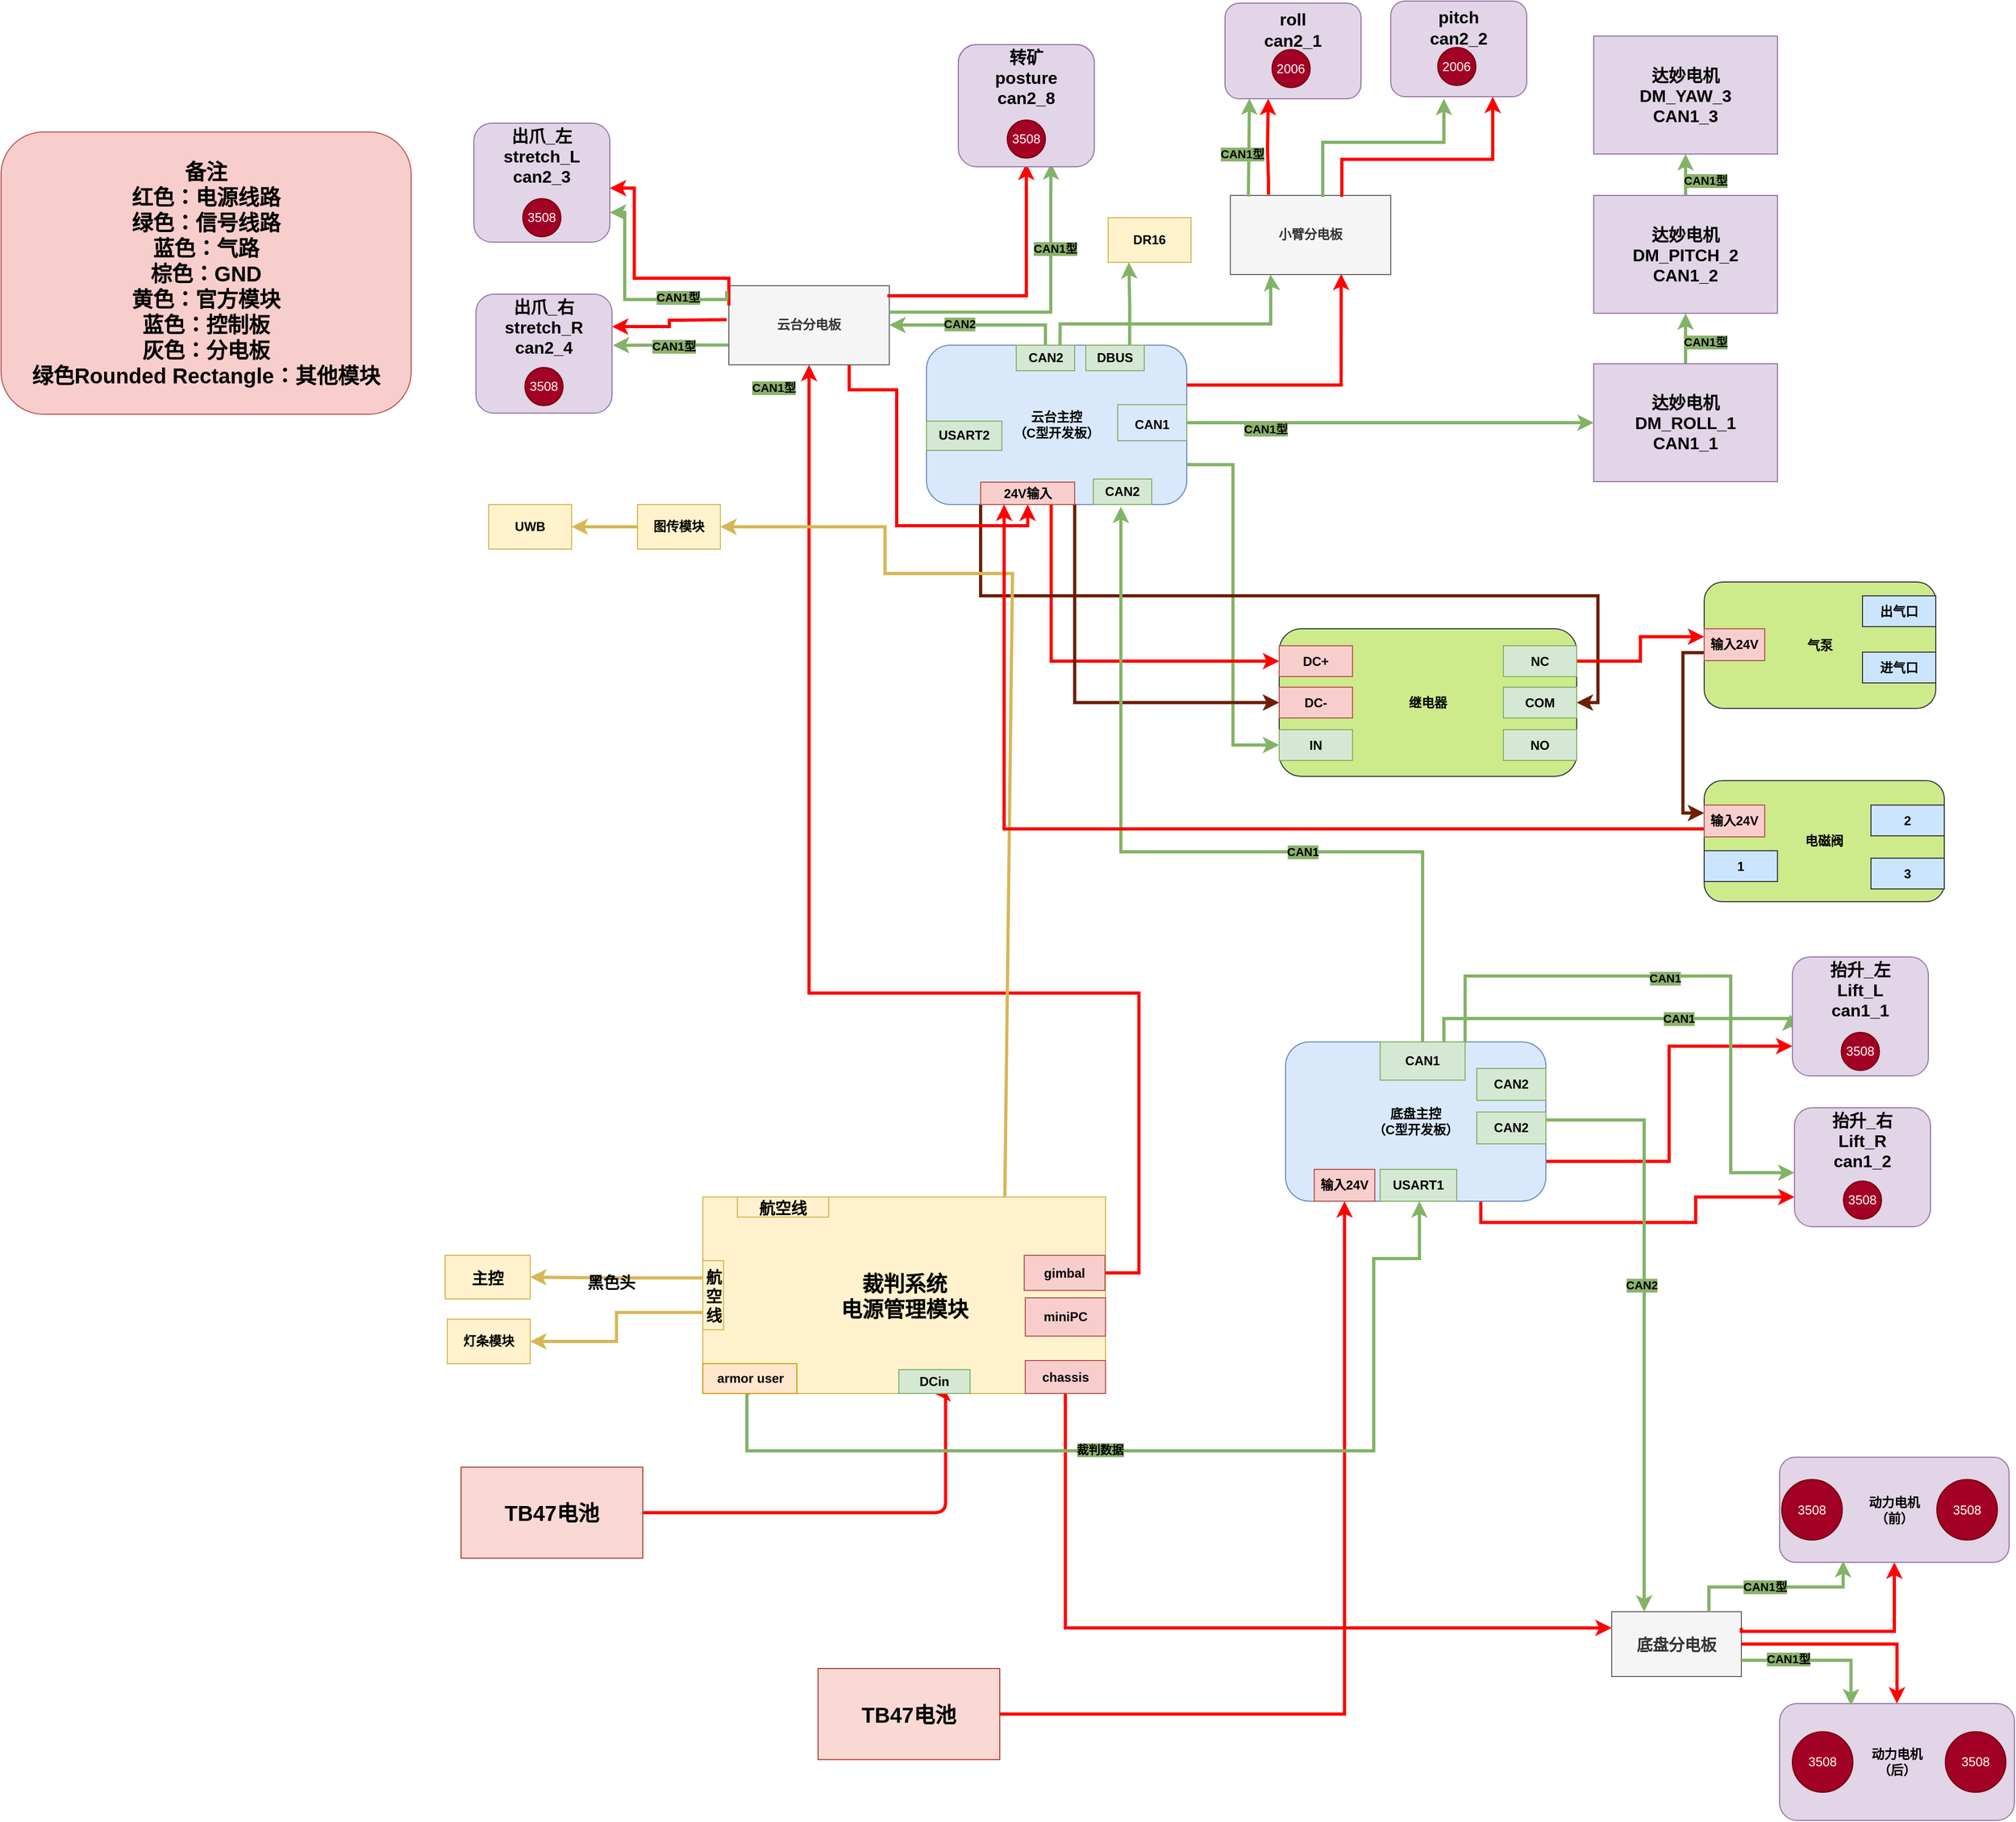 <mxfile version="24.1.0" type="device">
  <diagram name="第 1 页" id="cPcXn1P4E-gt9MB7zvX0">
    <mxGraphModel dx="3249" dy="1594" grid="0" gridSize="10" guides="1" tooltips="1" connect="1" arrows="1" fold="1" page="0" pageScale="1" pageWidth="827" pageHeight="1169" background="#ffffff" math="0" shadow="0">
      <root>
        <mxCell id="0" />
        <mxCell id="1" parent="0" />
        <mxCell id="6Bj8zs1HEs_ET-vlcoAS-14" value="" style="edgeStyle=orthogonalEdgeStyle;rounded=1;orthogonalLoop=1;jettySize=auto;html=1;curved=0;strokeColor=#ff0000;strokeWidth=3;entryX=0.5;entryY=1;entryDx=0;entryDy=0;" parent="1" source="6Bj8zs1HEs_ET-vlcoAS-1" target="6Bj8zs1HEs_ET-vlcoAS-61" edge="1">
          <mxGeometry relative="1" as="geometry">
            <mxPoint x="-335" y="1154.263" as="targetPoint" />
            <Array as="points">
              <mxPoint x="-213" y="1154" />
              <mxPoint x="-213" y="1042" />
            </Array>
          </mxGeometry>
        </mxCell>
        <mxCell id="6Bj8zs1HEs_ET-vlcoAS-1" value="&lt;b&gt;&lt;font style=&quot;font-size: 20px;&quot;&gt;TB47电池&lt;/font&gt;&lt;/b&gt;" style="rounded=0;whiteSpace=wrap;html=1;fillColor=#fad9d5;strokeColor=#ae4132;fontColor=#000000;" parent="1" vertex="1">
          <mxGeometry x="-669" y="1111.42" width="171" height="85.72" as="geometry" />
        </mxCell>
        <mxCell id="6Bj8zs1HEs_ET-vlcoAS-18" value="&lt;font style=&quot;font-size: 20px;&quot;&gt;裁判系统&lt;br&gt;电源管理模块&lt;/font&gt;" style="rounded=0;whiteSpace=wrap;html=1;fillColor=#fff2cc;strokeColor=#d6b656;fontStyle=1;fontColor=#000000;" parent="1" vertex="1">
          <mxGeometry x="-441.5" y="857" width="379" height="185" as="geometry" />
        </mxCell>
        <mxCell id="6Bj8zs1HEs_ET-vlcoAS-27" value="" style="edgeStyle=orthogonalEdgeStyle;rounded=0;orthogonalLoop=1;jettySize=auto;html=1;strokeColor=#FF0000;strokeWidth=3;entryX=0;entryY=0.25;entryDx=0;entryDy=0;" parent="1" source="6Bj8zs1HEs_ET-vlcoAS-22" target="6Bj8zs1HEs_ET-vlcoAS-51" edge="1">
          <mxGeometry relative="1" as="geometry">
            <mxPoint x="266" y="1268" as="targetPoint" />
            <Array as="points">
              <mxPoint x="-100" y="1263" />
            </Array>
          </mxGeometry>
        </mxCell>
        <mxCell id="6Bj8zs1HEs_ET-vlcoAS-22" value="chassis" style="rounded=0;whiteSpace=wrap;html=1;fillColor=#f8cecc;strokeColor=#b85450;fontStyle=1;fontColor=#000000;" parent="1" vertex="1">
          <mxGeometry x="-138" y="1011" width="75.5" height="31" as="geometry" />
        </mxCell>
        <mxCell id="F59ENXRU9j3HVnAmqlBh-34" style="edgeStyle=orthogonalEdgeStyle;rounded=0;orthogonalLoop=1;jettySize=auto;html=1;entryX=0.5;entryY=1;entryDx=0;entryDy=0;strokeColor=#ff0000;strokeWidth=3;" parent="1" source="wC5CCa15-ppEt-7aFTEf-21" target="6Bj8zs1HEs_ET-vlcoAS-123" edge="1">
          <mxGeometry relative="1" as="geometry">
            <mxPoint x="100.25" y="1006.5" as="sourcePoint" />
          </mxGeometry>
        </mxCell>
        <mxCell id="6Bj8zs1HEs_ET-vlcoAS-61" value="&lt;b&gt;DCin&lt;/b&gt;" style="rounded=0;whiteSpace=wrap;html=1;fillColor=#d5e8d4;strokeColor=#82b366;fontColor=#000000;" parent="1" vertex="1">
          <mxGeometry x="-257" y="1019.5" width="67" height="22.5" as="geometry" />
        </mxCell>
        <mxCell id="6Bj8zs1HEs_ET-vlcoAS-72" value="miniPC" style="rounded=0;whiteSpace=wrap;html=1;fillColor=#f8cecc;strokeColor=#b85450;fontStyle=1;fontColor=#000000;" parent="1" vertex="1">
          <mxGeometry x="-138" y="952" width="75.5" height="36" as="geometry" />
        </mxCell>
        <mxCell id="LmV34JKPc-UGMRPMsdxU-76" style="edgeStyle=orthogonalEdgeStyle;rounded=0;orthogonalLoop=1;jettySize=auto;html=1;exitX=0.75;exitY=1;exitDx=0;exitDy=0;entryX=0;entryY=0.75;entryDx=0;entryDy=0;strokeColor=#ff0000;strokeWidth=3;align=center;verticalAlign=middle;fontFamily=Helvetica;fontSize=11;fontColor=default;labelBackgroundColor=default;endArrow=classic;" parent="1" source="6Bj8zs1HEs_ET-vlcoAS-73" target="LmV34JKPc-UGMRPMsdxU-70" edge="1">
          <mxGeometry relative="1" as="geometry">
            <Array as="points">
              <mxPoint x="291" y="881" />
              <mxPoint x="493" y="881" />
              <mxPoint x="493" y="857" />
            </Array>
          </mxGeometry>
        </mxCell>
        <mxCell id="LmV34JKPc-UGMRPMsdxU-77" style="edgeStyle=orthogonalEdgeStyle;rounded=0;orthogonalLoop=1;jettySize=auto;html=1;exitX=1;exitY=0.75;exitDx=0;exitDy=0;entryX=0;entryY=0.75;entryDx=0;entryDy=0;strokeColor=#ff0000;strokeWidth=3;align=center;verticalAlign=middle;fontFamily=Helvetica;fontSize=11;fontColor=default;labelBackgroundColor=default;endArrow=classic;" parent="1" source="6Bj8zs1HEs_ET-vlcoAS-73" target="LmV34JKPc-UGMRPMsdxU-65" edge="1">
          <mxGeometry relative="1" as="geometry" />
        </mxCell>
        <mxCell id="6Bj8zs1HEs_ET-vlcoAS-73" value="底盘主控&lt;br&gt;（C型开发板）" style="rounded=1;whiteSpace=wrap;html=1;fillColor=#dae8fc;strokeColor=#6c8ebf;fontStyle=1;fontColor=#000000;" parent="1" vertex="1">
          <mxGeometry x="107" y="711" width="245" height="150" as="geometry" />
        </mxCell>
        <mxCell id="F59ENXRU9j3HVnAmqlBh-24" style="edgeStyle=orthogonalEdgeStyle;rounded=0;orthogonalLoop=1;jettySize=auto;html=1;exitX=1;exitY=0.5;exitDx=0;exitDy=0;strokeColor=#ff0000;strokeWidth=3;entryX=0.5;entryY=1;entryDx=0;entryDy=0;" parent="1" source="6Bj8zs1HEs_ET-vlcoAS-92" target="6Bj8zs1HEs_ET-vlcoAS-126" edge="1">
          <mxGeometry relative="1" as="geometry">
            <Array as="points">
              <mxPoint x="-31" y="929" />
              <mxPoint x="-31" y="665" />
              <mxPoint x="-341" y="665" />
            </Array>
            <mxPoint x="-403" y="410" as="targetPoint" />
          </mxGeometry>
        </mxCell>
        <mxCell id="6Bj8zs1HEs_ET-vlcoAS-92" value="gimbal" style="rounded=0;whiteSpace=wrap;html=1;fillColor=#f8cecc;strokeColor=#b85450;fontStyle=1;fontColor=#000000;" parent="1" vertex="1">
          <mxGeometry x="-139" y="912" width="76" height="33" as="geometry" />
        </mxCell>
        <mxCell id="6Bj8zs1HEs_ET-vlcoAS-105" style="edgeStyle=orthogonalEdgeStyle;rounded=0;orthogonalLoop=1;jettySize=auto;html=1;exitX=0;exitY=0.25;exitDx=0;exitDy=0;entryX=1;entryY=0.5;entryDx=0;entryDy=0;fillColor=#fff2cc;strokeColor=#d6b656;strokeWidth=3;" parent="1" source="6Bj8zs1HEs_ET-vlcoAS-103" target="6Bj8zs1HEs_ET-vlcoAS-104" edge="1">
          <mxGeometry relative="1" as="geometry" />
        </mxCell>
        <mxCell id="6Bj8zs1HEs_ET-vlcoAS-106" value="&lt;font style=&quot;font-size: 15px;&quot;&gt;黑色头&lt;/font&gt;" style="edgeLabel;html=1;align=center;verticalAlign=middle;resizable=0;points=[];fontStyle=1;labelBackgroundColor=none;fontColor=#000000;" parent="6Bj8zs1HEs_ET-vlcoAS-105" vertex="1" connectable="0">
          <mxGeometry x="0.073" y="4" relative="1" as="geometry">
            <mxPoint as="offset" />
          </mxGeometry>
        </mxCell>
        <mxCell id="6Bj8zs1HEs_ET-vlcoAS-108" style="edgeStyle=orthogonalEdgeStyle;rounded=0;orthogonalLoop=1;jettySize=auto;html=1;exitX=0;exitY=0.75;exitDx=0;exitDy=0;entryX=1;entryY=0.5;entryDx=0;entryDy=0;fillColor=#fff2cc;strokeColor=#d6b656;strokeWidth=3;" parent="1" source="6Bj8zs1HEs_ET-vlcoAS-103" target="6Bj8zs1HEs_ET-vlcoAS-107" edge="1">
          <mxGeometry relative="1" as="geometry" />
        </mxCell>
        <mxCell id="6Bj8zs1HEs_ET-vlcoAS-103" value="&lt;font size=&quot;1&quot; color=&quot;#000000&quot;&gt;&lt;b style=&quot;font-size: 15px;&quot;&gt;航空线&lt;/b&gt;&lt;/font&gt;" style="rounded=0;whiteSpace=wrap;html=1;fillColor=#fff2cc;strokeColor=#d6b656;" parent="1" vertex="1">
          <mxGeometry x="-441.5" y="917" width="19.5" height="65" as="geometry" />
        </mxCell>
        <mxCell id="6Bj8zs1HEs_ET-vlcoAS-104" value="&lt;font size=&quot;1&quot; color=&quot;#000000&quot;&gt;&lt;b style=&quot;font-size: 15px;&quot;&gt;主控&lt;/b&gt;&lt;/font&gt;" style="rounded=0;whiteSpace=wrap;html=1;fillColor=#fff2cc;strokeColor=#d6b656;" parent="1" vertex="1">
          <mxGeometry x="-684" y="912" width="80" height="41" as="geometry" />
        </mxCell>
        <mxCell id="6Bj8zs1HEs_ET-vlcoAS-107" value="灯条模块" style="rounded=0;whiteSpace=wrap;html=1;fillColor=#fff2cc;strokeColor=#d6b656;fontStyle=1;fontColor=#000000;" parent="1" vertex="1">
          <mxGeometry x="-682" y="972" width="78" height="42" as="geometry" />
        </mxCell>
        <mxCell id="6Bj8zs1HEs_ET-vlcoAS-109" value="&lt;font size=&quot;1&quot; color=&quot;#000000&quot;&gt;&lt;b style=&quot;font-size: 15px;&quot;&gt;航空线&lt;/b&gt;&lt;/font&gt;" style="rounded=0;whiteSpace=wrap;html=1;fillColor=#fff2cc;strokeColor=#d6b656;" parent="1" vertex="1">
          <mxGeometry x="-409" y="857" width="86" height="19" as="geometry" />
        </mxCell>
        <mxCell id="OxWV9j-wWs5Rguh1Y1X1-4" style="edgeStyle=orthogonalEdgeStyle;rounded=0;orthogonalLoop=1;jettySize=auto;html=1;exitX=1;exitY=0.75;exitDx=0;exitDy=0;entryX=0;entryY=0.5;entryDx=0;entryDy=0;strokeColor=#82b366;strokeWidth=3;align=center;verticalAlign=middle;fontFamily=Helvetica;fontSize=11;fontColor=default;labelBackgroundColor=default;endArrow=classic;fillColor=#d5e8d4;" edge="1" parent="1" source="6Bj8zs1HEs_ET-vlcoAS-120" target="LmV34JKPc-UGMRPMsdxU-50">
          <mxGeometry relative="1" as="geometry" />
        </mxCell>
        <mxCell id="6Bj8zs1HEs_ET-vlcoAS-120" value="云台主控&lt;br&gt;（C型开发板）" style="rounded=1;whiteSpace=wrap;html=1;fillColor=#dae8fc;strokeColor=#6c8ebf;fontStyle=1;fontColor=#000000;" parent="1" vertex="1">
          <mxGeometry x="-231" y="55" width="245" height="150" as="geometry" />
        </mxCell>
        <mxCell id="6Bj8zs1HEs_ET-vlcoAS-123" value="输入24V" style="rounded=0;whiteSpace=wrap;html=1;fillColor=#f8cecc;strokeColor=#b85450;fontStyle=1;fontColor=#000000;" parent="1" vertex="1">
          <mxGeometry x="134" y="831" width="57" height="30" as="geometry" />
        </mxCell>
        <mxCell id="OxWV9j-wWs5Rguh1Y1X1-2" style="edgeStyle=orthogonalEdgeStyle;rounded=0;orthogonalLoop=1;jettySize=auto;html=1;exitX=0.75;exitY=1;exitDx=0;exitDy=0;entryX=0;entryY=0.5;entryDx=0;entryDy=0;strokeColor=#ff0000;strokeWidth=3;align=center;verticalAlign=middle;fontFamily=Helvetica;fontSize=11;fontColor=default;labelBackgroundColor=default;endArrow=classic;" edge="1" parent="1" source="6Bj8zs1HEs_ET-vlcoAS-124" target="LmV34JKPc-UGMRPMsdxU-48">
          <mxGeometry relative="1" as="geometry" />
        </mxCell>
        <mxCell id="OxWV9j-wWs5Rguh1Y1X1-3" style="edgeStyle=orthogonalEdgeStyle;rounded=0;orthogonalLoop=1;jettySize=auto;html=1;exitX=1;exitY=1;exitDx=0;exitDy=0;entryX=0;entryY=0.5;entryDx=0;entryDy=0;strokeColor=#6D1F00;strokeWidth=3;align=center;verticalAlign=middle;fontFamily=Helvetica;fontSize=11;fontColor=default;labelBackgroundColor=default;endArrow=classic;fillColor=#a0522d;" edge="1" parent="1" source="6Bj8zs1HEs_ET-vlcoAS-124" target="LmV34JKPc-UGMRPMsdxU-49">
          <mxGeometry relative="1" as="geometry" />
        </mxCell>
        <mxCell id="OxWV9j-wWs5Rguh1Y1X1-12" style="edgeStyle=orthogonalEdgeStyle;rounded=0;orthogonalLoop=1;jettySize=auto;html=1;exitX=0;exitY=1;exitDx=0;exitDy=0;entryX=1;entryY=0.5;entryDx=0;entryDy=0;strokeColor=#6D1F00;strokeWidth=3;align=center;verticalAlign=middle;fontFamily=Helvetica;fontSize=11;fontColor=default;labelBackgroundColor=default;endArrow=classic;fillColor=#a0522d;" edge="1" parent="1" source="6Bj8zs1HEs_ET-vlcoAS-124" target="LmV34JKPc-UGMRPMsdxU-52">
          <mxGeometry relative="1" as="geometry" />
        </mxCell>
        <mxCell id="6Bj8zs1HEs_ET-vlcoAS-124" value="24V输入" style="rounded=0;whiteSpace=wrap;html=1;fillColor=#f8cecc;strokeColor=#b85450;fontStyle=1;fontColor=#000000;" parent="1" vertex="1">
          <mxGeometry x="-180" y="184" width="88.5" height="21" as="geometry" />
        </mxCell>
        <mxCell id="F59ENXRU9j3HVnAmqlBh-25" style="edgeStyle=orthogonalEdgeStyle;rounded=0;orthogonalLoop=1;jettySize=auto;html=1;exitX=0.75;exitY=1;exitDx=0;exitDy=0;entryX=0.5;entryY=1;entryDx=0;entryDy=0;strokeColor=#ff0000;strokeWidth=3;" parent="1" source="6Bj8zs1HEs_ET-vlcoAS-126" target="6Bj8zs1HEs_ET-vlcoAS-124" edge="1">
          <mxGeometry relative="1" as="geometry">
            <Array as="points">
              <mxPoint x="-304" y="97" />
              <mxPoint x="-259" y="97" />
              <mxPoint x="-259" y="225" />
              <mxPoint x="-136" y="225" />
            </Array>
          </mxGeometry>
        </mxCell>
        <mxCell id="LmV34JKPc-UGMRPMsdxU-14" style="edgeStyle=orthogonalEdgeStyle;rounded=0;orthogonalLoop=1;jettySize=auto;html=1;exitX=0;exitY=0.75;exitDx=0;exitDy=0;strokeColor=#82b366;strokeWidth=3;align=center;verticalAlign=middle;fontFamily=Helvetica;fontSize=11;fontColor=default;labelBackgroundColor=default;endArrow=classic;fillColor=#d5e8d4;" parent="1" source="6Bj8zs1HEs_ET-vlcoAS-126" edge="1">
          <mxGeometry relative="1" as="geometry">
            <mxPoint x="-526.143" y="55.143" as="targetPoint" />
          </mxGeometry>
        </mxCell>
        <mxCell id="6Bj8zs1HEs_ET-vlcoAS-126" value="云台分电板" style="rounded=0;whiteSpace=wrap;html=1;fillColor=#f5f5f5;fontColor=#333333;strokeColor=#666666;fontStyle=1" parent="1" vertex="1">
          <mxGeometry x="-417" y="-1" width="151" height="74.5" as="geometry" />
        </mxCell>
        <mxCell id="dZzEVuVu9uDNZQV9DTDq-1" style="edgeStyle=orthogonalEdgeStyle;rounded=0;orthogonalLoop=1;jettySize=auto;html=1;exitX=0.5;exitY=1;exitDx=0;exitDy=0;fillColor=#d5e8d4;strokeColor=#82b366;strokeWidth=3;" parent="1" source="wC5CCa15-ppEt-7aFTEf-1" edge="1">
          <mxGeometry relative="1" as="geometry">
            <mxPoint x="233" y="861" as="targetPoint" />
            <mxPoint x="-328" y="1042" as="sourcePoint" />
            <Array as="points">
              <mxPoint x="-400" y="1042" />
              <mxPoint x="-400" y="1096" />
              <mxPoint x="190" y="1096" />
              <mxPoint x="190" y="915" />
              <mxPoint x="233" y="915" />
            </Array>
          </mxGeometry>
        </mxCell>
        <mxCell id="dZzEVuVu9uDNZQV9DTDq-2" value="USART1" style="rounded=0;whiteSpace=wrap;html=1;fillColor=#d5e8d4;strokeColor=#82b366;fontStyle=1;fontColor=#000000;" parent="1" vertex="1">
          <mxGeometry x="196" y="831" width="72" height="30" as="geometry" />
        </mxCell>
        <mxCell id="dZzEVuVu9uDNZQV9DTDq-27" value="UWB" style="rounded=0;whiteSpace=wrap;html=1;fillColor=#fff2cc;strokeColor=#d6b656;fontStyle=1;fontColor=#000000;" parent="1" vertex="1">
          <mxGeometry x="-643" y="205" width="78" height="42" as="geometry" />
        </mxCell>
        <mxCell id="dZzEVuVu9uDNZQV9DTDq-37" style="edgeStyle=none;rounded=0;orthogonalLoop=1;jettySize=auto;html=1;exitX=0;exitY=0.5;exitDx=0;exitDy=0;fillColor=#fff2cc;strokeColor=#d6b656;strokeWidth=3;" parent="1" source="dZzEVuVu9uDNZQV9DTDq-28" target="dZzEVuVu9uDNZQV9DTDq-27" edge="1">
          <mxGeometry relative="1" as="geometry" />
        </mxCell>
        <mxCell id="dZzEVuVu9uDNZQV9DTDq-28" value="图传模块" style="rounded=0;whiteSpace=wrap;html=1;fillColor=#fff2cc;strokeColor=#d6b656;fontStyle=1;fontColor=#000000;" parent="1" vertex="1">
          <mxGeometry x="-503" y="205" width="78" height="42" as="geometry" />
        </mxCell>
        <mxCell id="dZzEVuVu9uDNZQV9DTDq-35" value="" style="endArrow=classic;html=1;rounded=0;entryX=1;entryY=0.5;entryDx=0;entryDy=0;strokeColor=#d6b656;strokeWidth=3;fillColor=#fff2cc;exitX=0.75;exitY=0;exitDx=0;exitDy=0;" parent="1" source="6Bj8zs1HEs_ET-vlcoAS-18" target="dZzEVuVu9uDNZQV9DTDq-28" edge="1">
          <mxGeometry width="50" height="50" relative="1" as="geometry">
            <mxPoint x="-153" y="353" as="sourcePoint" />
            <mxPoint x="-388" y="175" as="targetPoint" />
            <Array as="points">
              <mxPoint x="-150" y="270" />
              <mxPoint x="-270" y="270" />
              <mxPoint x="-270" y="226" />
            </Array>
          </mxGeometry>
        </mxCell>
        <mxCell id="dZzEVuVu9uDNZQV9DTDq-67" style="edgeStyle=orthogonalEdgeStyle;rounded=0;orthogonalLoop=1;jettySize=auto;html=1;exitX=0.75;exitY=0;exitDx=0;exitDy=0;fillColor=#d5e8d4;strokeColor=#82b366;strokeWidth=3;entryX=-0.015;entryY=0.886;entryDx=0;entryDy=0;entryPerimeter=0;" parent="1" source="dZzEVuVu9uDNZQV9DTDq-38" target="LmV34JKPc-UGMRPMsdxU-66" edge="1">
          <mxGeometry relative="1" as="geometry">
            <Array as="points">
              <mxPoint x="256" y="689" />
            </Array>
            <mxPoint x="580" y="689" as="targetPoint" />
          </mxGeometry>
        </mxCell>
        <mxCell id="LmV34JKPc-UGMRPMsdxU-73" style="edgeStyle=orthogonalEdgeStyle;rounded=0;orthogonalLoop=1;jettySize=auto;html=1;exitX=1;exitY=0;exitDx=0;exitDy=0;entryX=0;entryY=1;entryDx=0;entryDy=0;strokeColor=#82b366;strokeWidth=3;align=center;verticalAlign=middle;fontFamily=Helvetica;fontSize=11;fontColor=default;labelBackgroundColor=default;endArrow=classic;fillColor=#d5e8d4;" parent="1" source="dZzEVuVu9uDNZQV9DTDq-38" target="LmV34JKPc-UGMRPMsdxU-71" edge="1">
          <mxGeometry relative="1" as="geometry">
            <Array as="points">
              <mxPoint x="276" y="649" />
              <mxPoint x="526" y="649" />
              <mxPoint x="526" y="834" />
            </Array>
          </mxGeometry>
        </mxCell>
        <mxCell id="LmV34JKPc-UGMRPMsdxU-74" value="CAN1" style="edgeLabel;html=1;align=center;verticalAlign=middle;resizable=0;points=[];fontFamily=Helvetica;fontSize=11;fontColor=default;fontStyle=1;labelBorderColor=none;labelBackgroundColor=#8cb26e;fillColor=none;gradientColor=none;" parent="LmV34JKPc-UGMRPMsdxU-73" vertex="1" connectable="0">
          <mxGeometry x="-0.102" y="-2" relative="1" as="geometry">
            <mxPoint as="offset" />
          </mxGeometry>
        </mxCell>
        <mxCell id="dZzEVuVu9uDNZQV9DTDq-38" value="CAN1" style="rounded=0;whiteSpace=wrap;html=1;fillColor=#d5e8d4;strokeColor=#82b366;fontStyle=1;fontColor=#000000;" parent="1" vertex="1">
          <mxGeometry x="196" y="711" width="80" height="36" as="geometry" />
        </mxCell>
        <mxCell id="F59ENXRU9j3HVnAmqlBh-39" style="edgeStyle=orthogonalEdgeStyle;rounded=0;orthogonalLoop=1;jettySize=auto;html=1;exitX=1;exitY=0.25;exitDx=0;exitDy=0;entryX=0.25;entryY=0;entryDx=0;entryDy=0;fillColor=#d5e8d4;strokeColor=#82b366;strokeWidth=3;" parent="1" source="dZzEVuVu9uDNZQV9DTDq-39" target="6Bj8zs1HEs_ET-vlcoAS-51" edge="1">
          <mxGeometry relative="1" as="geometry" />
        </mxCell>
        <mxCell id="dZzEVuVu9uDNZQV9DTDq-39" value="CAN2" style="rounded=0;whiteSpace=wrap;html=1;fillColor=#d5e8d4;strokeColor=#82b366;fontStyle=1;fontColor=#000000;" parent="1" vertex="1">
          <mxGeometry x="287" y="777" width="65" height="30" as="geometry" />
        </mxCell>
        <mxCell id="dZzEVuVu9uDNZQV9DTDq-42" style="edgeStyle=orthogonalEdgeStyle;rounded=0;orthogonalLoop=1;jettySize=auto;html=1;exitX=0.5;exitY=0;exitDx=0;exitDy=0;fillColor=#d5e8d4;strokeColor=#82b366;strokeWidth=3;" parent="1" source="dZzEVuVu9uDNZQV9DTDq-38" edge="1">
          <mxGeometry relative="1" as="geometry">
            <Array as="points">
              <mxPoint x="236" y="532" />
              <mxPoint x="-48" y="532" />
            </Array>
            <mxPoint x="-48" y="207" as="targetPoint" />
          </mxGeometry>
        </mxCell>
        <mxCell id="dZzEVuVu9uDNZQV9DTDq-43" value="&lt;font color=&quot;#000000&quot;&gt;&lt;b&gt;CAN2&lt;/b&gt;&lt;/font&gt;" style="rounded=0;whiteSpace=wrap;html=1;fillColor=#d5e8d4;strokeColor=#82b366;" parent="1" vertex="1">
          <mxGeometry x="-74" y="181" width="55" height="24" as="geometry" />
        </mxCell>
        <mxCell id="dZzEVuVu9uDNZQV9DTDq-48" style="edgeStyle=orthogonalEdgeStyle;rounded=0;orthogonalLoop=1;jettySize=auto;html=1;exitX=0.5;exitY=0;exitDx=0;exitDy=0;fillColor=#d5e8d4;strokeColor=#82b366;strokeWidth=3;" parent="1" source="dZzEVuVu9uDNZQV9DTDq-47" target="6Bj8zs1HEs_ET-vlcoAS-126" edge="1">
          <mxGeometry relative="1" as="geometry">
            <Array as="points">
              <mxPoint x="-119" y="36" />
            </Array>
          </mxGeometry>
        </mxCell>
        <mxCell id="LmV34JKPc-UGMRPMsdxU-43" style="edgeStyle=orthogonalEdgeStyle;rounded=0;orthogonalLoop=1;jettySize=auto;html=1;exitX=0.75;exitY=0;exitDx=0;exitDy=0;strokeColor=#82b366;strokeWidth=3;align=center;verticalAlign=middle;fontFamily=Helvetica;fontSize=11;fontColor=default;labelBackgroundColor=default;endArrow=classic;fillColor=#d5e8d4;entryX=0.25;entryY=1;entryDx=0;entryDy=0;" parent="1" source="dZzEVuVu9uDNZQV9DTDq-47" target="LmV34JKPc-UGMRPMsdxU-34" edge="1">
          <mxGeometry relative="1" as="geometry">
            <mxPoint x="97" y="12" as="targetPoint" />
            <Array as="points">
              <mxPoint x="-105" y="35" />
              <mxPoint x="93" y="35" />
              <mxPoint x="93" y="-9" />
            </Array>
          </mxGeometry>
        </mxCell>
        <mxCell id="dZzEVuVu9uDNZQV9DTDq-47" value="&lt;font color=&quot;#000000&quot;&gt;&lt;b&gt;CAN2&lt;/b&gt;&lt;/font&gt;" style="rounded=0;whiteSpace=wrap;html=1;fillColor=#d5e8d4;strokeColor=#82b366;" parent="1" vertex="1">
          <mxGeometry x="-146.5" y="55" width="55" height="24" as="geometry" />
        </mxCell>
        <mxCell id="dZzEVuVu9uDNZQV9DTDq-55" value="&lt;b&gt;USART2&lt;/b&gt;" style="rounded=0;whiteSpace=wrap;html=1;fillColor=#d5e8d4;strokeColor=#82b366;" parent="1" vertex="1">
          <mxGeometry x="-231" y="126.5" width="71" height="27.5" as="geometry" />
        </mxCell>
        <mxCell id="LmV34JKPc-UGMRPMsdxU-29" style="edgeStyle=orthogonalEdgeStyle;rounded=0;orthogonalLoop=1;jettySize=auto;html=1;exitX=0.75;exitY=0;exitDx=0;exitDy=0;entryX=0.25;entryY=1;entryDx=0;entryDy=0;strokeColor=#82b366;align=center;verticalAlign=middle;fontFamily=Helvetica;fontSize=11;fontColor=default;labelBackgroundColor=default;endArrow=classic;strokeWidth=3;fillColor=#d5e8d4;" parent="1" source="dZzEVuVu9uDNZQV9DTDq-58" target="dZzEVuVu9uDNZQV9DTDq-59" edge="1">
          <mxGeometry relative="1" as="geometry" />
        </mxCell>
        <mxCell id="dZzEVuVu9uDNZQV9DTDq-58" value="&lt;font color=&quot;#000000&quot;&gt;&lt;b&gt;DBUS&lt;/b&gt;&lt;/font&gt;" style="rounded=0;whiteSpace=wrap;html=1;fillColor=#d5e8d4;strokeColor=#82b366;" parent="1" vertex="1">
          <mxGeometry x="-81" y="55" width="55" height="24" as="geometry" />
        </mxCell>
        <mxCell id="dZzEVuVu9uDNZQV9DTDq-59" value="DR16" style="rounded=0;whiteSpace=wrap;html=1;fillColor=#fff2cc;strokeColor=#d6b656;fontStyle=1;fontColor=#000000;" parent="1" vertex="1">
          <mxGeometry x="-60" y="-65" width="78" height="42" as="geometry" />
        </mxCell>
        <mxCell id="dZzEVuVu9uDNZQV9DTDq-78" value="&lt;b&gt;&lt;font style=&quot;font-size: 20px;&quot; color=&quot;#000000&quot;&gt;备注&lt;br&gt;红色：电源线路&lt;br&gt;绿色：信号线路&lt;/font&gt;&lt;/b&gt;&lt;div&gt;&lt;b&gt;&lt;font style=&quot;font-size: 20px;&quot; color=&quot;#000000&quot;&gt;蓝色：气路&lt;/font&gt;&lt;/b&gt;&lt;/div&gt;&lt;div&gt;&lt;b&gt;&lt;font style=&quot;font-size: 20px;&quot; color=&quot;#000000&quot;&gt;棕色：GND&lt;br&gt;黄色：官方模块&lt;br&gt;蓝色：控制板&lt;br&gt;灰色：分电板&lt;br&gt;&lt;/font&gt;&lt;/b&gt;&lt;div&gt;&lt;b&gt;&lt;font style=&quot;font-size: 20px;&quot; color=&quot;#000000&quot;&gt;绿色Rounded Rectangle&lt;/font&gt;&lt;/b&gt;&lt;b style=&quot;background-color: initial;&quot;&gt;&lt;font style=&quot;font-size: 20px;&quot; color=&quot;#000000&quot;&gt;：其他模块&lt;/font&gt;&lt;/b&gt;&lt;/div&gt;&lt;/div&gt;" style="rounded=1;whiteSpace=wrap;html=1;fillColor=#f8cecc;strokeColor=#b85450;" parent="1" vertex="1">
          <mxGeometry x="-1102" y="-145.75" width="386" height="265.75" as="geometry" />
        </mxCell>
        <mxCell id="dZzEVuVu9uDNZQV9DTDq-79" value="CAN2" style="edgeLabel;align=center;verticalAlign=middle;resizable=0;points=[];fontStyle=1;labelBackgroundColor=#8cb26e;labelBorderColor=none;html=1;" parent="1" vertex="1" connectable="0">
          <mxGeometry x="-296.0" y="144.996" as="geometry">
            <mxPoint x="96" y="-110" as="offset" />
          </mxGeometry>
        </mxCell>
        <mxCell id="dZzEVuVu9uDNZQV9DTDq-84" value="CAN1" style="edgeLabel;align=center;verticalAlign=middle;resizable=0;points=[];fontStyle=1;labelBackgroundColor=#8cb26e;labelBorderColor=none;html=1;" parent="1" vertex="1" connectable="0">
          <mxGeometry x="27.0" y="641.996" as="geometry">
            <mxPoint x="96" y="-110" as="offset" />
          </mxGeometry>
        </mxCell>
        <mxCell id="dZzEVuVu9uDNZQV9DTDq-86" value="CAN1" style="edgeLabel;align=center;verticalAlign=middle;resizable=0;points=[];fontStyle=1;labelBackgroundColor=#8cb26e;labelBorderColor=none;html=1;" parent="1" vertex="1" connectable="0">
          <mxGeometry x="381.0" y="798.996" as="geometry">
            <mxPoint x="96" y="-110" as="offset" />
          </mxGeometry>
        </mxCell>
        <mxCell id="dZzEVuVu9uDNZQV9DTDq-90" value="裁判数据" style="edgeLabel;align=center;verticalAlign=middle;resizable=0;points=[];fontStyle=1;labelBackgroundColor=#8cb26e;labelBorderColor=none;html=1;" parent="1" vertex="1" connectable="0">
          <mxGeometry x="-164.0" y="1204.996" as="geometry">
            <mxPoint x="96" y="-110" as="offset" />
          </mxGeometry>
        </mxCell>
        <mxCell id="F59ENXRU9j3HVnAmqlBh-35" value="CAN2" style="rounded=0;whiteSpace=wrap;html=1;fillColor=#d5e8d4;strokeColor=#82b366;fontStyle=1;fontColor=#000000;" parent="1" vertex="1">
          <mxGeometry x="287" y="736" width="65" height="30" as="geometry" />
        </mxCell>
        <mxCell id="qJ9sYUV4WSUkr4nMlG1z-3" value="" style="group" parent="1" vertex="1" connectable="0">
          <mxGeometry x="414" y="939.416" width="379" height="504.584" as="geometry" />
        </mxCell>
        <mxCell id="6Bj8zs1HEs_ET-vlcoAS-51" value="&lt;font style=&quot;font-size: 15px;&quot;&gt;底盘分电板&lt;/font&gt;" style="rounded=0;whiteSpace=wrap;html=1;fillColor=#f5f5f5;fontColor=#333333;strokeColor=#666666;fontStyle=1" parent="qJ9sYUV4WSUkr4nMlG1z-3" vertex="1">
          <mxGeometry y="308.084" width="122" height="61" as="geometry" />
        </mxCell>
        <mxCell id="6Bj8zs1HEs_ET-vlcoAS-65" value="动力电机&lt;br&gt;（前）" style="rounded=1;whiteSpace=wrap;html=1;fillColor=#e1d5e7;strokeColor=#9673a6;fontColor=#000000;fontStyle=1" parent="qJ9sYUV4WSUkr4nMlG1z-3" vertex="1">
          <mxGeometry x="158" y="162.584" width="216" height="99" as="geometry" />
        </mxCell>
        <mxCell id="6Bj8zs1HEs_ET-vlcoAS-69" style="edgeStyle=orthogonalEdgeStyle;rounded=0;orthogonalLoop=1;jettySize=auto;html=1;exitX=1;exitY=0.25;exitDx=0;exitDy=0;fillColor=#f8cecc;strokeColor=#FF0000;strokeWidth=3;" parent="qJ9sYUV4WSUkr4nMlG1z-3" source="6Bj8zs1HEs_ET-vlcoAS-51" target="6Bj8zs1HEs_ET-vlcoAS-65" edge="1">
          <mxGeometry relative="1" as="geometry">
            <Array as="points">
              <mxPoint x="122" y="326.584" />
              <mxPoint x="266" y="326.584" />
            </Array>
          </mxGeometry>
        </mxCell>
        <mxCell id="6Bj8zs1HEs_ET-vlcoAS-68" value="动力电机&lt;br&gt;（后）" style="rounded=1;whiteSpace=wrap;html=1;fillColor=#e1d5e7;strokeColor=#9673a6;fontStyle=1;fontColor=#000000;" parent="qJ9sYUV4WSUkr4nMlG1z-3" vertex="1">
          <mxGeometry x="158" y="394.584" width="221" height="110" as="geometry" />
        </mxCell>
        <mxCell id="6Bj8zs1HEs_ET-vlcoAS-76" value="3508" style="ellipse;whiteSpace=wrap;html=1;aspect=fixed;fillColor=#a20025;strokeColor=#6F0000;fontColor=#ffffff;" parent="qJ9sYUV4WSUkr4nMlG1z-3" vertex="1">
          <mxGeometry x="160" y="183.584" width="57" height="57" as="geometry" />
        </mxCell>
        <mxCell id="6Bj8zs1HEs_ET-vlcoAS-77" value="3508" style="ellipse;whiteSpace=wrap;html=1;aspect=fixed;fillColor=#a20025;strokeColor=#6F0000;fontColor=#ffffff;" parent="qJ9sYUV4WSUkr4nMlG1z-3" vertex="1">
          <mxGeometry x="306" y="183.584" width="57" height="57" as="geometry" />
        </mxCell>
        <mxCell id="6Bj8zs1HEs_ET-vlcoAS-78" value="3508" style="ellipse;whiteSpace=wrap;html=1;aspect=fixed;fillColor=#a20025;strokeColor=#6F0000;fontColor=#ffffff;" parent="qJ9sYUV4WSUkr4nMlG1z-3" vertex="1">
          <mxGeometry x="170" y="421.084" width="57" height="57" as="geometry" />
        </mxCell>
        <mxCell id="6Bj8zs1HEs_ET-vlcoAS-79" value="3508" style="ellipse;whiteSpace=wrap;html=1;aspect=fixed;fillColor=#a20025;strokeColor=#6F0000;fontColor=#ffffff;" parent="qJ9sYUV4WSUkr4nMlG1z-3" vertex="1">
          <mxGeometry x="314" y="421.084" width="57" height="57" as="geometry" />
        </mxCell>
        <mxCell id="dZzEVuVu9uDNZQV9DTDq-69" style="edgeStyle=orthogonalEdgeStyle;rounded=0;orthogonalLoop=1;jettySize=auto;html=1;exitX=1;exitY=0.75;exitDx=0;exitDy=0;entryX=0.304;entryY=0.015;entryDx=0;entryDy=0;entryPerimeter=0;fillColor=#d5e8d4;strokeColor=#82b366;strokeWidth=3;" parent="qJ9sYUV4WSUkr4nMlG1z-3" source="6Bj8zs1HEs_ET-vlcoAS-51" target="6Bj8zs1HEs_ET-vlcoAS-68" edge="1">
          <mxGeometry relative="1" as="geometry" />
        </mxCell>
        <mxCell id="6Bj8zs1HEs_ET-vlcoAS-70" style="edgeStyle=orthogonalEdgeStyle;rounded=0;orthogonalLoop=1;jettySize=auto;html=1;exitX=1;exitY=0.5;exitDx=0;exitDy=0;entryX=0.5;entryY=0;entryDx=0;entryDy=0;strokeColor=#ff0000;strokeWidth=3;" parent="qJ9sYUV4WSUkr4nMlG1z-3" source="6Bj8zs1HEs_ET-vlcoAS-51" target="6Bj8zs1HEs_ET-vlcoAS-68" edge="1">
          <mxGeometry relative="1" as="geometry" />
        </mxCell>
        <mxCell id="dZzEVuVu9uDNZQV9DTDq-70" style="edgeStyle=orthogonalEdgeStyle;rounded=0;orthogonalLoop=1;jettySize=auto;html=1;exitX=0.75;exitY=0;exitDx=0;exitDy=0;entryX=0.277;entryY=0.987;entryDx=0;entryDy=0;entryPerimeter=0;fillColor=#d5e8d4;strokeColor=#82b366;strokeWidth=3;" parent="qJ9sYUV4WSUkr4nMlG1z-3" source="6Bj8zs1HEs_ET-vlcoAS-51" target="6Bj8zs1HEs_ET-vlcoAS-65" edge="1">
          <mxGeometry relative="1" as="geometry" />
        </mxCell>
        <mxCell id="dZzEVuVu9uDNZQV9DTDq-85" value="CAN2" style="edgeLabel;align=center;verticalAlign=middle;resizable=0;points=[];fontStyle=1;labelBackgroundColor=#8cb26e;labelBorderColor=none;html=1;" parent="qJ9sYUV4WSUkr4nMlG1z-3" vertex="1" connectable="0">
          <mxGeometry x="-68.0" y="110" as="geometry">
            <mxPoint x="96" y="-110" as="offset" />
          </mxGeometry>
        </mxCell>
        <mxCell id="dZzEVuVu9uDNZQV9DTDq-88" value="CAN1型" style="edgeLabel;align=center;verticalAlign=middle;resizable=0;points=[];fontStyle=1;labelBackgroundColor=#8cb26e;labelBorderColor=none;html=1;" parent="qJ9sYUV4WSUkr4nMlG1z-3" vertex="1" connectable="0">
          <mxGeometry x="48.0" y="394.58" as="geometry">
            <mxPoint x="96" y="-110" as="offset" />
          </mxGeometry>
        </mxCell>
        <mxCell id="dZzEVuVu9uDNZQV9DTDq-89" value="CAN1型" style="edgeLabel;align=center;verticalAlign=middle;resizable=0;points=[];fontStyle=1;labelBackgroundColor=#8cb26e;labelBorderColor=none;html=1;" parent="qJ9sYUV4WSUkr4nMlG1z-3" vertex="1" connectable="0">
          <mxGeometry x="70.0" y="462.58" as="geometry">
            <mxPoint x="96" y="-110" as="offset" />
          </mxGeometry>
        </mxCell>
        <mxCell id="wC5CCa15-ppEt-7aFTEf-1" value="&lt;b&gt;armor user&lt;/b&gt;" style="rounded=0;whiteSpace=wrap;html=1;fillColor=#ffe6cc;strokeColor=#d79b00;" parent="1" vertex="1">
          <mxGeometry x="-441.5" y="1014" width="88.5" height="28" as="geometry" />
        </mxCell>
        <mxCell id="wC5CCa15-ppEt-7aFTEf-8" value="" style="rounded=0;whiteSpace=wrap;html=1;rotation=-180;" parent="1" vertex="1">
          <mxGeometry x="-50.5" y="111" width="64.5" height="34" as="geometry" />
        </mxCell>
        <mxCell id="LmV34JKPc-UGMRPMsdxU-9" style="edgeStyle=orthogonalEdgeStyle;rounded=0;orthogonalLoop=1;jettySize=auto;html=1;exitX=1;exitY=0.5;exitDx=0;exitDy=0;entryX=0;entryY=0.5;entryDx=0;entryDy=0;strokeColor=#82b366;strokeWidth=3;align=center;verticalAlign=middle;fontFamily=Helvetica;fontSize=11;fontColor=default;labelBackgroundColor=default;endArrow=classic;fillColor=#d5e8d4;" parent="1" source="wC5CCa15-ppEt-7aFTEf-9" target="wC5CCa15-ppEt-7aFTEf-13" edge="1">
          <mxGeometry relative="1" as="geometry">
            <mxPoint x="148" y="128.0" as="targetPoint" />
          </mxGeometry>
        </mxCell>
        <mxCell id="wC5CCa15-ppEt-7aFTEf-9" value="&lt;b style=&quot;color: rgb(0, 0, 0); font-size: 12px;&quot;&gt;CAN1&lt;/b&gt;" style="text;strokeColor=#82b366;fillColor=#dae8fc;html=1;align=center;verticalAlign=middle;whiteSpace=wrap;rounded=0;fontSize=16;" parent="1" vertex="1">
          <mxGeometry x="-51" y="111" width="65" height="34" as="geometry" />
        </mxCell>
        <mxCell id="LmV34JKPc-UGMRPMsdxU-6" style="edgeStyle=orthogonalEdgeStyle;rounded=0;orthogonalLoop=1;jettySize=auto;html=1;exitX=0.5;exitY=0;exitDx=0;exitDy=0;entryX=0.5;entryY=1;entryDx=0;entryDy=0;strokeColor=#82b366;strokeWidth=3;align=center;verticalAlign=middle;fontFamily=Helvetica;fontSize=11;fontColor=default;labelBackgroundColor=default;endArrow=classic;fillColor=#d5e8d4;" parent="1" source="wC5CCa15-ppEt-7aFTEf-13" target="LmV34JKPc-UGMRPMsdxU-4" edge="1">
          <mxGeometry relative="1" as="geometry" />
        </mxCell>
        <mxCell id="wC5CCa15-ppEt-7aFTEf-13" value="&lt;b&gt;&lt;font color=&quot;#000000&quot;&gt;达妙电机&lt;/font&gt;&lt;/b&gt;&lt;div&gt;&lt;b&gt;&lt;font color=&quot;#000000&quot;&gt;DM_ROLL_1&lt;/font&gt;&lt;/b&gt;&lt;/div&gt;&lt;div&gt;&lt;b&gt;&lt;font color=&quot;#000000&quot;&gt;CAN1_1&lt;/font&gt;&lt;/b&gt;&lt;/div&gt;" style="text;strokeColor=#9673a6;fillColor=#e1d5e7;html=1;align=center;verticalAlign=middle;whiteSpace=wrap;rounded=0;fontSize=16;" parent="1" vertex="1">
          <mxGeometry x="397" y="72.5" width="173" height="111" as="geometry" />
        </mxCell>
        <mxCell id="wC5CCa15-ppEt-7aFTEf-21" value="&lt;b&gt;&lt;font style=&quot;font-size: 20px;&quot;&gt;TB47电池&lt;/font&gt;&lt;/b&gt;" style="rounded=0;whiteSpace=wrap;html=1;fillColor=#fad9d5;strokeColor=#ae4132;fontColor=#000000;" parent="1" vertex="1">
          <mxGeometry x="-333" y="1301" width="171" height="85.72" as="geometry" />
        </mxCell>
        <mxCell id="wC5CCa15-ppEt-7aFTEf-34" value="" style="group" parent="1" vertex="1" connectable="0">
          <mxGeometry x="-657" y="-154" width="128" height="112" as="geometry" />
        </mxCell>
        <mxCell id="wC5CCa15-ppEt-7aFTEf-32" value="" style="rounded=1;whiteSpace=wrap;html=1;fillColor=#e1d5e7;strokeColor=#9673a6;" parent="wC5CCa15-ppEt-7aFTEf-34" vertex="1">
          <mxGeometry width="128" height="112" as="geometry" />
        </mxCell>
        <mxCell id="wC5CCa15-ppEt-7aFTEf-33" value="&lt;b&gt;&lt;font color=&quot;#000000&quot;&gt;出爪_左&lt;/font&gt;&lt;/b&gt;&lt;div&gt;&lt;b&gt;&lt;font color=&quot;#000000&quot;&gt;stretch_L&lt;/font&gt;&lt;/b&gt;&lt;/div&gt;&lt;div&gt;&lt;b&gt;&lt;font color=&quot;#000000&quot;&gt;can2_3&lt;/font&gt;&lt;/b&gt;&lt;/div&gt;" style="text;strokeColor=none;fillColor=none;html=1;align=center;verticalAlign=middle;whiteSpace=wrap;rounded=0;fontSize=16;" parent="wC5CCa15-ppEt-7aFTEf-34" vertex="1">
          <mxGeometry width="128" height="61.091" as="geometry" />
        </mxCell>
        <mxCell id="wC5CCa15-ppEt-7aFTEf-30" value="3508" style="ellipse;whiteSpace=wrap;html=1;aspect=fixed;fillColor=#a20025;strokeColor=#6F0000;fontColor=#ffffff;" parent="wC5CCa15-ppEt-7aFTEf-34" vertex="1">
          <mxGeometry x="46.05" y="71.003" width="35.909" height="35.909" as="geometry" />
        </mxCell>
        <mxCell id="wC5CCa15-ppEt-7aFTEf-35" style="edgeStyle=orthogonalEdgeStyle;rounded=0;orthogonalLoop=1;jettySize=auto;html=1;exitX=0;exitY=0.25;exitDx=0;exitDy=0;strokeColor=#FF0000;strokeWidth=3;entryX=1;entryY=1;entryDx=0;entryDy=0;" parent="1" source="6Bj8zs1HEs_ET-vlcoAS-126" target="wC5CCa15-ppEt-7aFTEf-33" edge="1">
          <mxGeometry relative="1" as="geometry">
            <mxPoint x="-642" y="73" as="sourcePoint" />
            <mxPoint x="-693" y="-4" as="targetPoint" />
            <Array as="points">
              <mxPoint x="-417" y="-8" />
              <mxPoint x="-506" y="-8" />
            </Array>
          </mxGeometry>
        </mxCell>
        <mxCell id="wC5CCa15-ppEt-7aFTEf-36" value="" style="edgeStyle=orthogonalEdgeStyle;rounded=0;orthogonalLoop=1;jettySize=auto;html=1;fillColor=#d5e8d4;strokeColor=#82b366;strokeWidth=3;entryX=1;entryY=0.75;entryDx=0;entryDy=0;" parent="1" target="wC5CCa15-ppEt-7aFTEf-32" edge="1">
          <mxGeometry relative="1" as="geometry">
            <Array as="points">
              <mxPoint x="-419" y="12" />
              <mxPoint x="-515" y="12" />
            </Array>
            <mxPoint x="-419" y="4" as="sourcePoint" />
            <mxPoint x="-564" y="4" as="targetPoint" />
          </mxGeometry>
        </mxCell>
        <mxCell id="wC5CCa15-ppEt-7aFTEf-38" value="CAN1型" style="edgeLabel;align=center;verticalAlign=middle;resizable=0;points=[];fontStyle=1;labelBackgroundColor=#8cb26e;labelBorderColor=none;html=1;" parent="1" vertex="1" connectable="0">
          <mxGeometry x="-561" y="120" as="geometry">
            <mxPoint x="96" y="-110" as="offset" />
          </mxGeometry>
        </mxCell>
        <mxCell id="wC5CCa15-ppEt-7aFTEf-40" value="" style="group" parent="1" vertex="1" connectable="0">
          <mxGeometry x="-655" y="7" width="128" height="112" as="geometry" />
        </mxCell>
        <mxCell id="wC5CCa15-ppEt-7aFTEf-41" value="" style="rounded=1;whiteSpace=wrap;html=1;fillColor=#e1d5e7;strokeColor=#9673a6;" parent="wC5CCa15-ppEt-7aFTEf-40" vertex="1">
          <mxGeometry width="128" height="112" as="geometry" />
        </mxCell>
        <mxCell id="wC5CCa15-ppEt-7aFTEf-42" value="&lt;b&gt;&lt;font color=&quot;#000000&quot;&gt;出爪_右&lt;/font&gt;&lt;/b&gt;&lt;div&gt;&lt;b&gt;&lt;font color=&quot;#000000&quot;&gt;stretch_R&lt;/font&gt;&lt;/b&gt;&lt;/div&gt;&lt;div&gt;&lt;b&gt;&lt;font color=&quot;#000000&quot;&gt;can2_4&lt;/font&gt;&lt;/b&gt;&lt;/div&gt;" style="text;strokeColor=none;fillColor=none;html=1;align=center;verticalAlign=middle;whiteSpace=wrap;rounded=0;fontSize=16;" parent="wC5CCa15-ppEt-7aFTEf-40" vertex="1">
          <mxGeometry width="128" height="61.091" as="geometry" />
        </mxCell>
        <mxCell id="wC5CCa15-ppEt-7aFTEf-43" value="3508" style="ellipse;whiteSpace=wrap;html=1;aspect=fixed;fillColor=#a20025;strokeColor=#6F0000;fontColor=#ffffff;" parent="wC5CCa15-ppEt-7aFTEf-40" vertex="1">
          <mxGeometry x="46.05" y="69.003" width="35.909" height="35.909" as="geometry" />
        </mxCell>
        <mxCell id="wC5CCa15-ppEt-7aFTEf-44" style="edgeStyle=orthogonalEdgeStyle;rounded=0;orthogonalLoop=1;jettySize=auto;html=1;strokeColor=#FF0000;strokeWidth=3;entryX=1;entryY=0.5;entryDx=0;entryDy=0;" parent="1" target="wC5CCa15-ppEt-7aFTEf-42" edge="1">
          <mxGeometry relative="1" as="geometry">
            <mxPoint x="-419" y="31" as="sourcePoint" />
            <mxPoint x="-538" y="-17" as="targetPoint" />
          </mxGeometry>
        </mxCell>
        <mxCell id="wC5CCa15-ppEt-7aFTEf-48" value="CAN1型" style="edgeLabel;align=center;verticalAlign=middle;resizable=0;points=[];fontStyle=1;labelBackgroundColor=#8cb26e;labelBorderColor=none;html=1;" parent="1" vertex="1" connectable="0">
          <mxGeometry x="-471" y="205" as="geometry">
            <mxPoint x="96" y="-110" as="offset" />
          </mxGeometry>
        </mxCell>
        <mxCell id="wC5CCa15-ppEt-7aFTEf-49" value="" style="group" parent="1" vertex="1" connectable="0">
          <mxGeometry x="-201" y="-228" width="128" height="112" as="geometry" />
        </mxCell>
        <mxCell id="wC5CCa15-ppEt-7aFTEf-50" value="" style="rounded=1;whiteSpace=wrap;html=1;fillColor=#e1d5e7;strokeColor=#9673a6;" parent="wC5CCa15-ppEt-7aFTEf-49" vertex="1">
          <mxGeometry width="128" height="112.0" as="geometry" />
        </mxCell>
        <mxCell id="wC5CCa15-ppEt-7aFTEf-51" value="&lt;font color=&quot;#000000&quot;&gt;&lt;b&gt;转矿&lt;/b&gt;&lt;/font&gt;&lt;div&gt;&lt;font color=&quot;#000000&quot;&gt;&lt;b&gt;posture&lt;/b&gt;&lt;/font&gt;&lt;/div&gt;&lt;div&gt;&lt;font color=&quot;#000000&quot;&gt;&lt;b&gt;can2_8&lt;/b&gt;&lt;/font&gt;&lt;/div&gt;" style="text;strokeColor=none;fillColor=none;html=1;align=center;verticalAlign=middle;whiteSpace=wrap;rounded=0;fontSize=16;" parent="wC5CCa15-ppEt-7aFTEf-49" vertex="1">
          <mxGeometry width="128" height="61.091" as="geometry" />
        </mxCell>
        <mxCell id="wC5CCa15-ppEt-7aFTEf-52" value="3508" style="ellipse;whiteSpace=wrap;html=1;aspect=fixed;fillColor=#a20025;strokeColor=#6F0000;fontColor=#ffffff;" parent="wC5CCa15-ppEt-7aFTEf-49" vertex="1">
          <mxGeometry x="46.51" y="71.003" width="34.972" height="34.972" as="geometry" />
        </mxCell>
        <mxCell id="wC5CCa15-ppEt-7aFTEf-53" style="edgeStyle=orthogonalEdgeStyle;rounded=0;orthogonalLoop=1;jettySize=auto;html=1;exitX=0.988;exitY=0.127;exitDx=0;exitDy=0;strokeColor=#FF0000;strokeWidth=3;exitPerimeter=0;entryX=0.5;entryY=1;entryDx=0;entryDy=0;" parent="1" source="6Bj8zs1HEs_ET-vlcoAS-126" target="wC5CCa15-ppEt-7aFTEf-50" edge="1">
          <mxGeometry relative="1" as="geometry">
            <mxPoint x="-167" y="-50" as="sourcePoint" />
            <mxPoint x="-176" y="-111" as="targetPoint" />
          </mxGeometry>
        </mxCell>
        <mxCell id="wC5CCa15-ppEt-7aFTEf-54" value="" style="edgeStyle=orthogonalEdgeStyle;rounded=0;orthogonalLoop=1;jettySize=auto;html=1;fillColor=#d5e8d4;strokeColor=#82b366;strokeWidth=3;exitX=0.996;exitY=0.334;exitDx=0;exitDy=0;exitPerimeter=0;entryX=0.682;entryY=0.998;entryDx=0;entryDy=0;entryPerimeter=0;" parent="1" target="wC5CCa15-ppEt-7aFTEf-50" edge="1">
          <mxGeometry relative="1" as="geometry">
            <Array as="points">
              <mxPoint x="-114" y="24" />
              <mxPoint x="-114" y="-86" />
              <mxPoint x="-114" y="-86" />
            </Array>
            <mxPoint x="-266.004" y="23.883" as="sourcePoint" />
            <mxPoint x="-145.4" y="-86" as="targetPoint" />
          </mxGeometry>
        </mxCell>
        <mxCell id="wC5CCa15-ppEt-7aFTEf-55" value="CAN1型" style="edgeLabel;align=center;verticalAlign=middle;resizable=0;points=[];fontStyle=1;labelBackgroundColor=#8cb26e;labelBorderColor=none;html=1;" parent="1" vertex="1" connectable="0">
          <mxGeometry x="-206" y="73.5" as="geometry">
            <mxPoint x="96" y="-110" as="offset" />
          </mxGeometry>
        </mxCell>
        <mxCell id="wC5CCa15-ppEt-7aFTEf-57" value="CAN1型" style="edgeLabel;align=center;verticalAlign=middle;resizable=0;points=[];fontStyle=1;labelBackgroundColor=#8cb26e;labelBorderColor=none;html=1;" parent="1" vertex="1" connectable="0">
          <mxGeometry x="-8" y="244" as="geometry">
            <mxPoint x="96" y="-110" as="offset" />
          </mxGeometry>
        </mxCell>
        <mxCell id="LmV34JKPc-UGMRPMsdxU-7" style="edgeStyle=orthogonalEdgeStyle;rounded=0;orthogonalLoop=1;jettySize=auto;html=1;exitX=0.5;exitY=0;exitDx=0;exitDy=0;strokeColor=#82b366;strokeWidth=3;align=center;verticalAlign=middle;fontFamily=Helvetica;fontSize=11;fontColor=default;labelBackgroundColor=default;endArrow=classic;fillColor=#d5e8d4;" parent="1" source="LmV34JKPc-UGMRPMsdxU-4" target="LmV34JKPc-UGMRPMsdxU-5" edge="1">
          <mxGeometry relative="1" as="geometry" />
        </mxCell>
        <mxCell id="LmV34JKPc-UGMRPMsdxU-4" value="&lt;b&gt;&lt;font color=&quot;#000000&quot;&gt;达妙电机&lt;/font&gt;&lt;/b&gt;&lt;div&gt;&lt;b&gt;&lt;font color=&quot;#000000&quot;&gt;DM_PITCH_2&lt;/font&gt;&lt;/b&gt;&lt;/div&gt;&lt;div&gt;&lt;b&gt;&lt;font color=&quot;#000000&quot;&gt;CAN1_2&lt;/font&gt;&lt;/b&gt;&lt;/div&gt;" style="text;strokeColor=#9673a6;fillColor=#e1d5e7;html=1;align=center;verticalAlign=middle;whiteSpace=wrap;rounded=0;fontSize=16;" parent="1" vertex="1">
          <mxGeometry x="397" y="-86" width="173" height="111" as="geometry" />
        </mxCell>
        <mxCell id="LmV34JKPc-UGMRPMsdxU-5" value="&lt;b&gt;&lt;font color=&quot;#000000&quot;&gt;达妙电机&lt;/font&gt;&lt;/b&gt;&lt;div&gt;&lt;b&gt;&lt;font color=&quot;#000000&quot;&gt;DM_YAW_3&lt;/font&gt;&lt;/b&gt;&lt;/div&gt;&lt;div&gt;&lt;b&gt;&lt;font color=&quot;#000000&quot;&gt;CAN1_3&lt;/font&gt;&lt;/b&gt;&lt;/div&gt;" style="text;strokeColor=#9673a6;fillColor=#e1d5e7;html=1;align=center;verticalAlign=middle;whiteSpace=wrap;rounded=0;fontSize=16;" parent="1" vertex="1">
          <mxGeometry x="397" y="-236" width="173" height="111" as="geometry" />
        </mxCell>
        <mxCell id="LmV34JKPc-UGMRPMsdxU-12" value="CAN1型" style="edgeLabel;align=center;verticalAlign=middle;resizable=0;points=[];fontStyle=1;labelBackgroundColor=#8cb26e;labelBorderColor=none;html=1;" parent="1" vertex="1" connectable="0">
          <mxGeometry x="406" y="162" as="geometry">
            <mxPoint x="96" y="-110" as="offset" />
          </mxGeometry>
        </mxCell>
        <mxCell id="LmV34JKPc-UGMRPMsdxU-13" value="CAN1型" style="edgeLabel;align=center;verticalAlign=middle;resizable=0;points=[];fontStyle=1;labelBackgroundColor=#8cb26e;labelBorderColor=none;html=1;" parent="1" vertex="1" connectable="0">
          <mxGeometry x="406" y="10" as="geometry">
            <mxPoint x="96" y="-110" as="offset" />
          </mxGeometry>
        </mxCell>
        <mxCell id="LmV34JKPc-UGMRPMsdxU-15" value="CAN1型" style="edgeLabel;align=center;verticalAlign=middle;resizable=0;points=[];fontStyle=1;labelBackgroundColor=#8cb26e;labelBorderColor=none;html=1;" parent="1" vertex="1" connectable="0">
          <mxGeometry x="-565" y="165.25" as="geometry">
            <mxPoint x="96" y="-110" as="offset" />
          </mxGeometry>
        </mxCell>
        <mxCell id="LmV34JKPc-UGMRPMsdxU-16" value="" style="group" parent="1" vertex="1" connectable="0">
          <mxGeometry x="50" y="-267" width="128" height="90" as="geometry" />
        </mxCell>
        <mxCell id="LmV34JKPc-UGMRPMsdxU-17" value="" style="rounded=1;whiteSpace=wrap;html=1;fillColor=#e1d5e7;strokeColor=#9673a6;" parent="LmV34JKPc-UGMRPMsdxU-16" vertex="1">
          <mxGeometry width="128" height="90" as="geometry" />
        </mxCell>
        <mxCell id="LmV34JKPc-UGMRPMsdxU-18" value="&lt;b&gt;&lt;font color=&quot;#000000&quot;&gt;roll&lt;/font&gt;&lt;/b&gt;&lt;div&gt;&lt;b&gt;&lt;font color=&quot;#000000&quot;&gt;can2_1&lt;/font&gt;&lt;/b&gt;&lt;/div&gt;" style="text;strokeColor=none;fillColor=none;html=1;align=center;verticalAlign=middle;whiteSpace=wrap;rounded=0;fontSize=16;" parent="LmV34JKPc-UGMRPMsdxU-16" vertex="1">
          <mxGeometry width="128" height="49.091" as="geometry" />
        </mxCell>
        <mxCell id="LmV34JKPc-UGMRPMsdxU-19" value="2006" style="ellipse;whiteSpace=wrap;html=1;aspect=fixed;fillColor=#a20025;strokeColor=#6F0000;fontColor=#ffffff;" parent="LmV34JKPc-UGMRPMsdxU-16" vertex="1">
          <mxGeometry x="44.25" y="43.636" width="35.909" height="35.909" as="geometry" />
        </mxCell>
        <mxCell id="LmV34JKPc-UGMRPMsdxU-20" value="" style="group" parent="1" vertex="1" connectable="0">
          <mxGeometry x="206" y="-269" width="128" height="90" as="geometry" />
        </mxCell>
        <mxCell id="LmV34JKPc-UGMRPMsdxU-21" value="" style="rounded=1;whiteSpace=wrap;html=1;fillColor=#e1d5e7;strokeColor=#9673a6;" parent="LmV34JKPc-UGMRPMsdxU-20" vertex="1">
          <mxGeometry width="128" height="90" as="geometry" />
        </mxCell>
        <mxCell id="LmV34JKPc-UGMRPMsdxU-22" value="&lt;b&gt;&lt;font color=&quot;#000000&quot;&gt;pitch&lt;/font&gt;&lt;/b&gt;&lt;div&gt;&lt;b&gt;&lt;font color=&quot;#000000&quot;&gt;can2_2&lt;/font&gt;&lt;/b&gt;&lt;/div&gt;" style="text;strokeColor=none;fillColor=none;html=1;align=center;verticalAlign=middle;whiteSpace=wrap;rounded=0;fontSize=16;" parent="LmV34JKPc-UGMRPMsdxU-20" vertex="1">
          <mxGeometry width="128" height="49.091" as="geometry" />
        </mxCell>
        <mxCell id="LmV34JKPc-UGMRPMsdxU-23" value="2006" style="ellipse;whiteSpace=wrap;html=1;aspect=fixed;fillColor=#a20025;strokeColor=#6F0000;fontColor=#ffffff;" parent="LmV34JKPc-UGMRPMsdxU-20" vertex="1">
          <mxGeometry x="44.25" y="43.636" width="35.909" height="35.909" as="geometry" />
        </mxCell>
        <mxCell id="LmV34JKPc-UGMRPMsdxU-30" value="" style="group" parent="1" vertex="1" connectable="0">
          <mxGeometry x="-201" y="-228" width="128" height="115" as="geometry" />
        </mxCell>
        <mxCell id="LmV34JKPc-UGMRPMsdxU-31" value="" style="rounded=1;whiteSpace=wrap;html=1;fillColor=#e1d5e7;strokeColor=#9673a6;" parent="LmV34JKPc-UGMRPMsdxU-30" vertex="1">
          <mxGeometry width="128" height="115.0" as="geometry" />
        </mxCell>
        <mxCell id="LmV34JKPc-UGMRPMsdxU-32" value="&lt;font color=&quot;#000000&quot;&gt;&lt;b&gt;转矿&lt;/b&gt;&lt;/font&gt;&lt;div&gt;&lt;font color=&quot;#000000&quot;&gt;&lt;b&gt;posture&lt;/b&gt;&lt;/font&gt;&lt;/div&gt;&lt;div&gt;&lt;font color=&quot;#000000&quot;&gt;&lt;b&gt;can2_8&lt;/b&gt;&lt;/font&gt;&lt;/div&gt;" style="text;strokeColor=none;fillColor=none;html=1;align=center;verticalAlign=middle;whiteSpace=wrap;rounded=0;fontSize=16;" parent="LmV34JKPc-UGMRPMsdxU-30" vertex="1">
          <mxGeometry width="128" height="62.727" as="geometry" />
        </mxCell>
        <mxCell id="LmV34JKPc-UGMRPMsdxU-33" value="3508" style="ellipse;whiteSpace=wrap;html=1;aspect=fixed;fillColor=#a20025;strokeColor=#6F0000;fontColor=#ffffff;" parent="LmV34JKPc-UGMRPMsdxU-30" vertex="1">
          <mxGeometry x="46.05" y="70.998" width="35.909" height="35.909" as="geometry" />
        </mxCell>
        <mxCell id="LmV34JKPc-UGMRPMsdxU-34" value="小臂&lt;span style=&quot;background-color: initial;&quot;&gt;分电板&lt;/span&gt;" style="rounded=0;whiteSpace=wrap;html=1;fillColor=#f5f5f5;fontColor=#333333;strokeColor=#666666;fontStyle=1" parent="1" vertex="1">
          <mxGeometry x="55" y="-86" width="151" height="74.5" as="geometry" />
        </mxCell>
        <mxCell id="LmV34JKPc-UGMRPMsdxU-38" style="edgeStyle=orthogonalEdgeStyle;rounded=0;orthogonalLoop=1;jettySize=auto;html=1;entryX=0.18;entryY=0.996;entryDx=0;entryDy=0;entryPerimeter=0;strokeColor=#82b366;strokeWidth=3;align=center;verticalAlign=middle;fontFamily=Helvetica;fontSize=11;fontColor=default;labelBackgroundColor=default;endArrow=classic;fillColor=#d5e8d4;" parent="1" target="LmV34JKPc-UGMRPMsdxU-17" edge="1">
          <mxGeometry relative="1" as="geometry">
            <mxPoint x="72" y="-85" as="sourcePoint" />
          </mxGeometry>
        </mxCell>
        <mxCell id="LmV34JKPc-UGMRPMsdxU-39" style="edgeStyle=orthogonalEdgeStyle;rounded=0;orthogonalLoop=1;jettySize=auto;html=1;entryX=0.318;entryY=1;entryDx=0;entryDy=0;entryPerimeter=0;strokeColor=#FF0000;strokeWidth=3;align=center;verticalAlign=middle;fontFamily=Helvetica;fontSize=11;fontColor=default;labelBackgroundColor=default;endArrow=classic;exitX=0.238;exitY=-0.01;exitDx=0;exitDy=0;exitPerimeter=0;" parent="1" source="LmV34JKPc-UGMRPMsdxU-34" target="LmV34JKPc-UGMRPMsdxU-17" edge="1">
          <mxGeometry relative="1" as="geometry">
            <mxPoint x="90" y="-101" as="sourcePoint" />
            <Array as="points">
              <mxPoint x="90" y="-101" />
              <mxPoint x="90" y="-101" />
              <mxPoint x="90" y="-130" />
              <mxPoint x="91" y="-130" />
            </Array>
          </mxGeometry>
        </mxCell>
        <mxCell id="LmV34JKPc-UGMRPMsdxU-40" value="CAN1型" style="edgeLabel;align=center;verticalAlign=middle;resizable=0;points=[];fontStyle=1;labelBackgroundColor=#8cb26e;labelBorderColor=none;html=1;" parent="1" vertex="1" connectable="0">
          <mxGeometry x="-30" y="-15" as="geometry">
            <mxPoint x="96" y="-110" as="offset" />
          </mxGeometry>
        </mxCell>
        <mxCell id="LmV34JKPc-UGMRPMsdxU-41" style="edgeStyle=orthogonalEdgeStyle;rounded=0;orthogonalLoop=1;jettySize=auto;html=1;strokeColor=#82b366;strokeWidth=3;align=center;verticalAlign=middle;fontFamily=Helvetica;fontSize=11;fontColor=default;labelBackgroundColor=default;endArrow=classic;fillColor=#d5e8d4;" parent="1" edge="1">
          <mxGeometry relative="1" as="geometry">
            <mxPoint x="142" y="-84.52" as="sourcePoint" />
            <mxPoint x="256" y="-177" as="targetPoint" />
            <Array as="points">
              <mxPoint x="142" y="-136" />
              <mxPoint x="256" y="-136" />
            </Array>
          </mxGeometry>
        </mxCell>
        <mxCell id="LmV34JKPc-UGMRPMsdxU-42" style="edgeStyle=orthogonalEdgeStyle;rounded=0;orthogonalLoop=1;jettySize=auto;html=1;entryX=0.75;entryY=1;entryDx=0;entryDy=0;strokeColor=#FF0000;strokeWidth=3;align=center;verticalAlign=middle;fontFamily=Helvetica;fontSize=11;fontColor=default;labelBackgroundColor=default;endArrow=classic;exitX=0.702;exitY=0;exitDx=0;exitDy=0;exitPerimeter=0;" parent="1" source="LmV34JKPc-UGMRPMsdxU-34" target="LmV34JKPc-UGMRPMsdxU-21" edge="1">
          <mxGeometry relative="1" as="geometry">
            <mxPoint x="160" y="-93" as="sourcePoint" />
            <mxPoint x="161" y="-176.52" as="targetPoint" />
            <Array as="points">
              <mxPoint x="160" y="-120" />
              <mxPoint x="302" y="-120" />
            </Array>
          </mxGeometry>
        </mxCell>
        <mxCell id="LmV34JKPc-UGMRPMsdxU-44" style="edgeStyle=orthogonalEdgeStyle;rounded=0;orthogonalLoop=1;jettySize=auto;html=1;exitX=1;exitY=0.25;exitDx=0;exitDy=0;entryX=0.691;entryY=0.991;entryDx=0;entryDy=0;entryPerimeter=0;strokeColor=#FF0000;strokeWidth=3;align=center;verticalAlign=middle;fontFamily=Helvetica;fontSize=11;fontColor=default;labelBackgroundColor=default;endArrow=classic;" parent="1" source="6Bj8zs1HEs_ET-vlcoAS-120" target="LmV34JKPc-UGMRPMsdxU-34" edge="1">
          <mxGeometry relative="1" as="geometry" />
        </mxCell>
        <mxCell id="LmV34JKPc-UGMRPMsdxU-47" value="&lt;font color=&quot;#000000&quot;&gt;&lt;b&gt;继电器&lt;/b&gt;&lt;/font&gt;" style="rounded=1;whiteSpace=wrap;html=1;fillColor=#cdeb8b;strokeColor=#36393d;" parent="1" vertex="1">
          <mxGeometry x="101" y="322" width="280" height="139" as="geometry" />
        </mxCell>
        <mxCell id="LmV34JKPc-UGMRPMsdxU-48" value="&lt;font color=&quot;#000000&quot;&gt;&lt;b&gt;DC+&lt;/b&gt;&lt;/font&gt;" style="rounded=0;whiteSpace=wrap;html=1;fillColor=#f8cecc;strokeColor=#b85450;align=center;verticalAlign=middle;fontFamily=Helvetica;fontSize=12;fontColor=#000000;fontStyle=1;" parent="1" vertex="1">
          <mxGeometry x="101" y="338" width="69" height="29" as="geometry" />
        </mxCell>
        <mxCell id="LmV34JKPc-UGMRPMsdxU-49" value="&lt;font color=&quot;#000000&quot;&gt;&lt;b&gt;DC-&lt;/b&gt;&lt;/font&gt;" style="rounded=0;whiteSpace=wrap;html=1;fillColor=#f8cecc;strokeColor=#b85450;align=center;verticalAlign=middle;fontFamily=Helvetica;fontSize=12;fontColor=#000000;fontStyle=1;" parent="1" vertex="1">
          <mxGeometry x="101" y="377" width="69" height="29" as="geometry" />
        </mxCell>
        <mxCell id="LmV34JKPc-UGMRPMsdxU-50" value="&lt;font color=&quot;#000000&quot;&gt;&lt;b&gt;IN&lt;/b&gt;&lt;/font&gt;" style="rounded=0;whiteSpace=wrap;html=1;fillColor=#d5e8d4;strokeColor=#82b366;" parent="1" vertex="1">
          <mxGeometry x="101" y="417" width="69" height="29" as="geometry" />
        </mxCell>
        <mxCell id="OxWV9j-wWs5Rguh1Y1X1-6" style="edgeStyle=orthogonalEdgeStyle;rounded=0;orthogonalLoop=1;jettySize=auto;html=1;exitX=1;exitY=0.5;exitDx=0;exitDy=0;entryX=0;entryY=0.25;entryDx=0;entryDy=0;strokeColor=#ff0000;strokeWidth=3;align=center;verticalAlign=middle;fontFamily=Helvetica;fontSize=11;fontColor=default;labelBackgroundColor=default;endArrow=classic;" edge="1" parent="1" source="LmV34JKPc-UGMRPMsdxU-51" target="LmV34JKPc-UGMRPMsdxU-61">
          <mxGeometry relative="1" as="geometry" />
        </mxCell>
        <mxCell id="LmV34JKPc-UGMRPMsdxU-51" value="&lt;font color=&quot;#000000&quot;&gt;&lt;b&gt;NC&lt;/b&gt;&lt;/font&gt;" style="rounded=0;whiteSpace=wrap;html=1;fillColor=#d5e8d4;strokeColor=#82b366;" parent="1" vertex="1">
          <mxGeometry x="312" y="338" width="69" height="29" as="geometry" />
        </mxCell>
        <mxCell id="LmV34JKPc-UGMRPMsdxU-52" value="&lt;font color=&quot;#000000&quot;&gt;&lt;b&gt;COM&lt;/b&gt;&lt;/font&gt;" style="rounded=0;whiteSpace=wrap;html=1;fillColor=#d5e8d4;strokeColor=#82b366;" parent="1" vertex="1">
          <mxGeometry x="312" y="377" width="69" height="29" as="geometry" />
        </mxCell>
        <mxCell id="LmV34JKPc-UGMRPMsdxU-53" value="&lt;font color=&quot;#000000&quot;&gt;&lt;b&gt;NO&lt;/b&gt;&lt;/font&gt;" style="rounded=0;whiteSpace=wrap;html=1;fillColor=#d5e8d4;strokeColor=#82b366;" parent="1" vertex="1">
          <mxGeometry x="312" y="417" width="69" height="29" as="geometry" />
        </mxCell>
        <mxCell id="LmV34JKPc-UGMRPMsdxU-54" value="&lt;font color=&quot;#000000&quot;&gt;&lt;b&gt;气泵&lt;/b&gt;&lt;/font&gt;" style="rounded=1;whiteSpace=wrap;html=1;fillColor=#cdeb8b;strokeColor=#36393d;" parent="1" vertex="1">
          <mxGeometry x="501" y="278" width="218" height="119" as="geometry" />
        </mxCell>
        <mxCell id="LmV34JKPc-UGMRPMsdxU-55" value="&lt;font color=&quot;#000000&quot;&gt;&lt;b&gt;电磁阀&lt;/b&gt;&lt;/font&gt;" style="rounded=1;whiteSpace=wrap;html=1;fillColor=#cdeb8b;strokeColor=#36393d;align=center;verticalAlign=middle;fontFamily=Helvetica;fontSize=12;fontColor=default;" parent="1" vertex="1">
          <mxGeometry x="501" y="465" width="226" height="114" as="geometry" />
        </mxCell>
        <mxCell id="LmV34JKPc-UGMRPMsdxU-56" value="&lt;font color=&quot;#000000&quot;&gt;&lt;b&gt;出气口&lt;/b&gt;&lt;/font&gt;" style="rounded=0;whiteSpace=wrap;html=1;fillColor=#cce5ff;strokeColor=#36393d;" parent="1" vertex="1">
          <mxGeometry x="650" y="291" width="69" height="29" as="geometry" />
        </mxCell>
        <mxCell id="LmV34JKPc-UGMRPMsdxU-57" value="&lt;font color=&quot;#000000&quot;&gt;&lt;b&gt;进气口&lt;/b&gt;&lt;/font&gt;" style="rounded=0;whiteSpace=wrap;html=1;fillColor=#cce5ff;strokeColor=#36393d;" parent="1" vertex="1">
          <mxGeometry x="650" y="344" width="69" height="29" as="geometry" />
        </mxCell>
        <mxCell id="LmV34JKPc-UGMRPMsdxU-58" value="&lt;font color=&quot;#000000&quot;&gt;&lt;b&gt;2&lt;/b&gt;&lt;/font&gt;" style="rounded=0;whiteSpace=wrap;html=1;fillColor=#cce5ff;strokeColor=#36393d;" parent="1" vertex="1">
          <mxGeometry x="658" y="488" width="69" height="29" as="geometry" />
        </mxCell>
        <mxCell id="LmV34JKPc-UGMRPMsdxU-59" value="&lt;font color=&quot;#000000&quot;&gt;&lt;b&gt;3&lt;/b&gt;&lt;/font&gt;" style="rounded=0;whiteSpace=wrap;html=1;fillColor=#cce5ff;strokeColor=#36393d;" parent="1" vertex="1">
          <mxGeometry x="658" y="538" width="69" height="29" as="geometry" />
        </mxCell>
        <mxCell id="LmV34JKPc-UGMRPMsdxU-60" value="&lt;font color=&quot;#000000&quot;&gt;&lt;b&gt;1&lt;/b&gt;&lt;/font&gt;" style="rounded=0;whiteSpace=wrap;html=1;fillColor=#cce5ff;strokeColor=#36393d;" parent="1" vertex="1">
          <mxGeometry x="501" y="531" width="69" height="29" as="geometry" />
        </mxCell>
        <mxCell id="OxWV9j-wWs5Rguh1Y1X1-7" style="edgeStyle=orthogonalEdgeStyle;rounded=0;orthogonalLoop=1;jettySize=auto;html=1;exitX=0;exitY=0.75;exitDx=0;exitDy=0;entryX=0;entryY=0.25;entryDx=0;entryDy=0;strokeColor=#6D1F00;strokeWidth=3;align=center;verticalAlign=middle;fontFamily=Helvetica;fontSize=11;fontColor=default;labelBackgroundColor=default;endArrow=classic;fillColor=#a0522d;" edge="1" parent="1" source="LmV34JKPc-UGMRPMsdxU-61" target="LmV34JKPc-UGMRPMsdxU-62">
          <mxGeometry relative="1" as="geometry" />
        </mxCell>
        <mxCell id="LmV34JKPc-UGMRPMsdxU-61" value="输入24V" style="rounded=0;whiteSpace=wrap;html=1;fillColor=#f8cecc;strokeColor=#b85450;fontStyle=1;fontColor=#000000;" parent="1" vertex="1">
          <mxGeometry x="501" y="322" width="57" height="30" as="geometry" />
        </mxCell>
        <mxCell id="OxWV9j-wWs5Rguh1Y1X1-10" style="edgeStyle=orthogonalEdgeStyle;rounded=0;orthogonalLoop=1;jettySize=auto;html=1;exitX=0;exitY=0.75;exitDx=0;exitDy=0;entryX=0.25;entryY=1;entryDx=0;entryDy=0;strokeColor=#ff0000;strokeWidth=3;align=center;verticalAlign=middle;fontFamily=Helvetica;fontSize=11;fontColor=default;labelBackgroundColor=default;endArrow=classic;" edge="1" parent="1" source="LmV34JKPc-UGMRPMsdxU-62" target="6Bj8zs1HEs_ET-vlcoAS-124">
          <mxGeometry relative="1" as="geometry" />
        </mxCell>
        <mxCell id="LmV34JKPc-UGMRPMsdxU-62" value="输入24V" style="rounded=0;whiteSpace=wrap;html=1;fillColor=#f8cecc;strokeColor=#b85450;fontStyle=1;fontColor=#000000;" parent="1" vertex="1">
          <mxGeometry x="501" y="488" width="57" height="30" as="geometry" />
        </mxCell>
        <mxCell id="LmV34JKPc-UGMRPMsdxU-64" value="" style="group" parent="1" vertex="1" connectable="0">
          <mxGeometry x="584" y="631" width="128" height="112" as="geometry" />
        </mxCell>
        <mxCell id="LmV34JKPc-UGMRPMsdxU-65" value="" style="rounded=1;whiteSpace=wrap;html=1;fillColor=#e1d5e7;strokeColor=#9673a6;" parent="LmV34JKPc-UGMRPMsdxU-64" vertex="1">
          <mxGeometry width="128" height="112" as="geometry" />
        </mxCell>
        <mxCell id="LmV34JKPc-UGMRPMsdxU-66" value="&lt;b&gt;&lt;font color=&quot;#000000&quot;&gt;抬升_左&lt;/font&gt;&lt;/b&gt;&lt;div&gt;&lt;b&gt;&lt;font color=&quot;#000000&quot;&gt;Lift_L&lt;/font&gt;&lt;/b&gt;&lt;/div&gt;&lt;div&gt;&lt;b&gt;&lt;font color=&quot;#000000&quot;&gt;can1_1&lt;/font&gt;&lt;/b&gt;&lt;/div&gt;" style="text;strokeColor=none;fillColor=none;html=1;align=center;verticalAlign=middle;whiteSpace=wrap;rounded=0;fontSize=16;" parent="LmV34JKPc-UGMRPMsdxU-64" vertex="1">
          <mxGeometry width="128" height="61.091" as="geometry" />
        </mxCell>
        <mxCell id="LmV34JKPc-UGMRPMsdxU-67" value="3508" style="ellipse;whiteSpace=wrap;html=1;aspect=fixed;fillColor=#a20025;strokeColor=#6F0000;fontColor=#ffffff;" parent="LmV34JKPc-UGMRPMsdxU-64" vertex="1">
          <mxGeometry x="46.05" y="71.003" width="35.909" height="35.909" as="geometry" />
        </mxCell>
        <mxCell id="LmV34JKPc-UGMRPMsdxU-69" value="" style="group" parent="1" vertex="1" connectable="0">
          <mxGeometry x="586" y="773" width="128" height="112" as="geometry" />
        </mxCell>
        <mxCell id="LmV34JKPc-UGMRPMsdxU-70" value="" style="rounded=1;whiteSpace=wrap;html=1;fillColor=#e1d5e7;strokeColor=#9673a6;" parent="LmV34JKPc-UGMRPMsdxU-69" vertex="1">
          <mxGeometry width="128" height="112" as="geometry" />
        </mxCell>
        <mxCell id="LmV34JKPc-UGMRPMsdxU-71" value="&lt;b&gt;&lt;font color=&quot;#000000&quot;&gt;抬升_右&lt;/font&gt;&lt;/b&gt;&lt;div&gt;&lt;b&gt;&lt;font color=&quot;#000000&quot;&gt;Lift_R&lt;/font&gt;&lt;/b&gt;&lt;/div&gt;&lt;div&gt;&lt;b&gt;&lt;font color=&quot;#000000&quot;&gt;can1_2&lt;/font&gt;&lt;/b&gt;&lt;/div&gt;" style="text;strokeColor=none;fillColor=none;html=1;align=center;verticalAlign=middle;whiteSpace=wrap;rounded=0;fontSize=16;" parent="LmV34JKPc-UGMRPMsdxU-69" vertex="1">
          <mxGeometry width="128" height="61.091" as="geometry" />
        </mxCell>
        <mxCell id="LmV34JKPc-UGMRPMsdxU-72" value="3508" style="ellipse;whiteSpace=wrap;html=1;aspect=fixed;fillColor=#a20025;strokeColor=#6F0000;fontColor=#ffffff;" parent="LmV34JKPc-UGMRPMsdxU-69" vertex="1">
          <mxGeometry x="46.05" y="69.003" width="35.909" height="35.909" as="geometry" />
        </mxCell>
      </root>
    </mxGraphModel>
  </diagram>
</mxfile>
